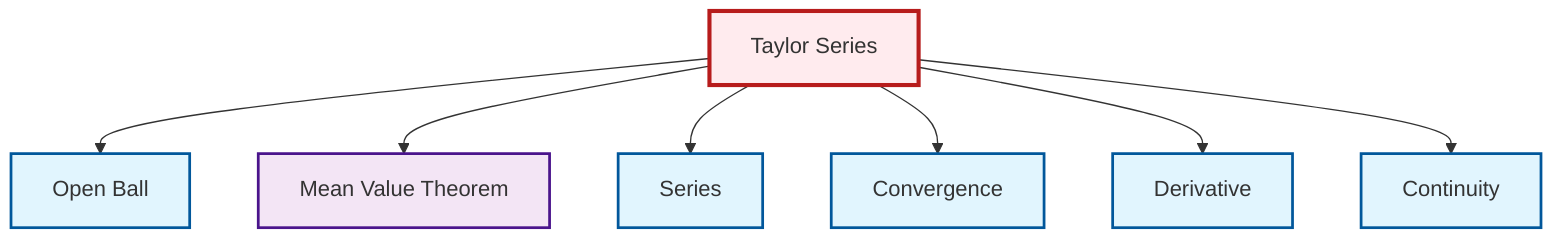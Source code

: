 graph TD
    classDef definition fill:#e1f5fe,stroke:#01579b,stroke-width:2px
    classDef theorem fill:#f3e5f5,stroke:#4a148c,stroke-width:2px
    classDef axiom fill:#fff3e0,stroke:#e65100,stroke-width:2px
    classDef example fill:#e8f5e9,stroke:#1b5e20,stroke-width:2px
    classDef current fill:#ffebee,stroke:#b71c1c,stroke-width:3px
    def-convergence["Convergence"]:::definition
    thm-mean-value["Mean Value Theorem"]:::theorem
    def-continuity["Continuity"]:::definition
    def-open-ball["Open Ball"]:::definition
    thm-taylor-series["Taylor Series"]:::theorem
    def-derivative["Derivative"]:::definition
    def-series["Series"]:::definition
    thm-taylor-series --> def-open-ball
    thm-taylor-series --> thm-mean-value
    thm-taylor-series --> def-series
    thm-taylor-series --> def-convergence
    thm-taylor-series --> def-derivative
    thm-taylor-series --> def-continuity
    class thm-taylor-series current